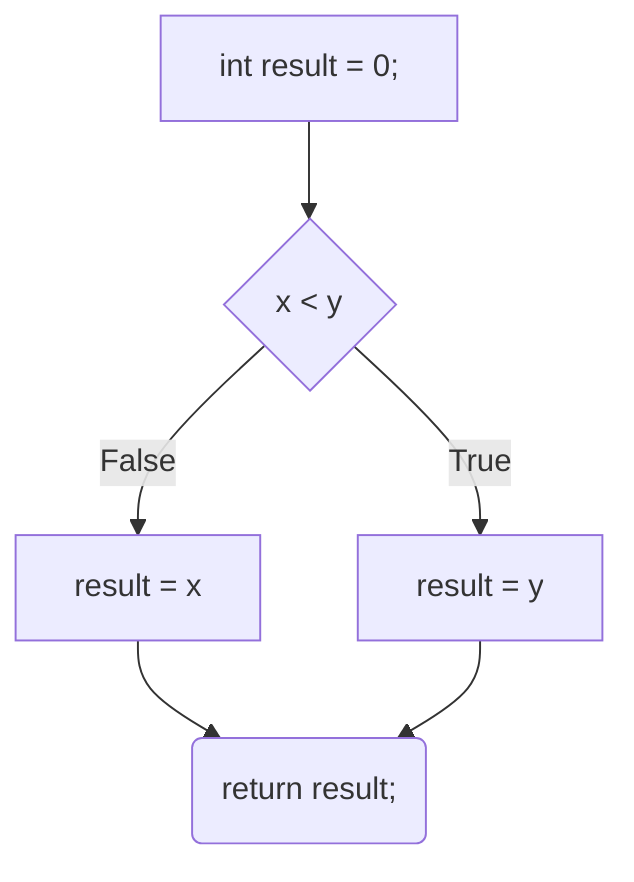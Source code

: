 graph TD
    B["int result = 0;"] --> C{ x < y }
    C -->|True| E[result = y]
    C -->|False| F[result = x]
    F --> G
    E --> G
    G("return result;")